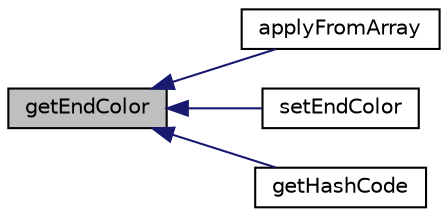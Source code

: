 digraph "getEndColor"
{
  edge [fontname="Helvetica",fontsize="10",labelfontname="Helvetica",labelfontsize="10"];
  node [fontname="Helvetica",fontsize="10",shape=record];
  rankdir="LR";
  Node12 [label="getEndColor",height=0.2,width=0.4,color="black", fillcolor="grey75", style="filled", fontcolor="black"];
  Node12 -> Node13 [dir="back",color="midnightblue",fontsize="10",style="solid",fontname="Helvetica"];
  Node13 [label="applyFromArray",height=0.2,width=0.4,color="black", fillcolor="white", style="filled",URL="$class_p_h_p_excel___style___fill.html#adf38c8e6ab006ca15f50964882386acf"];
  Node12 -> Node14 [dir="back",color="midnightblue",fontsize="10",style="solid",fontname="Helvetica"];
  Node14 [label="setEndColor",height=0.2,width=0.4,color="black", fillcolor="white", style="filled",URL="$class_p_h_p_excel___style___fill.html#a975ae237bc413956ee57df8b4b7bf322"];
  Node12 -> Node15 [dir="back",color="midnightblue",fontsize="10",style="solid",fontname="Helvetica"];
  Node15 [label="getHashCode",height=0.2,width=0.4,color="black", fillcolor="white", style="filled",URL="$class_p_h_p_excel___style___fill.html#a565572289c60df45d1198602c6f93a8a"];
}
